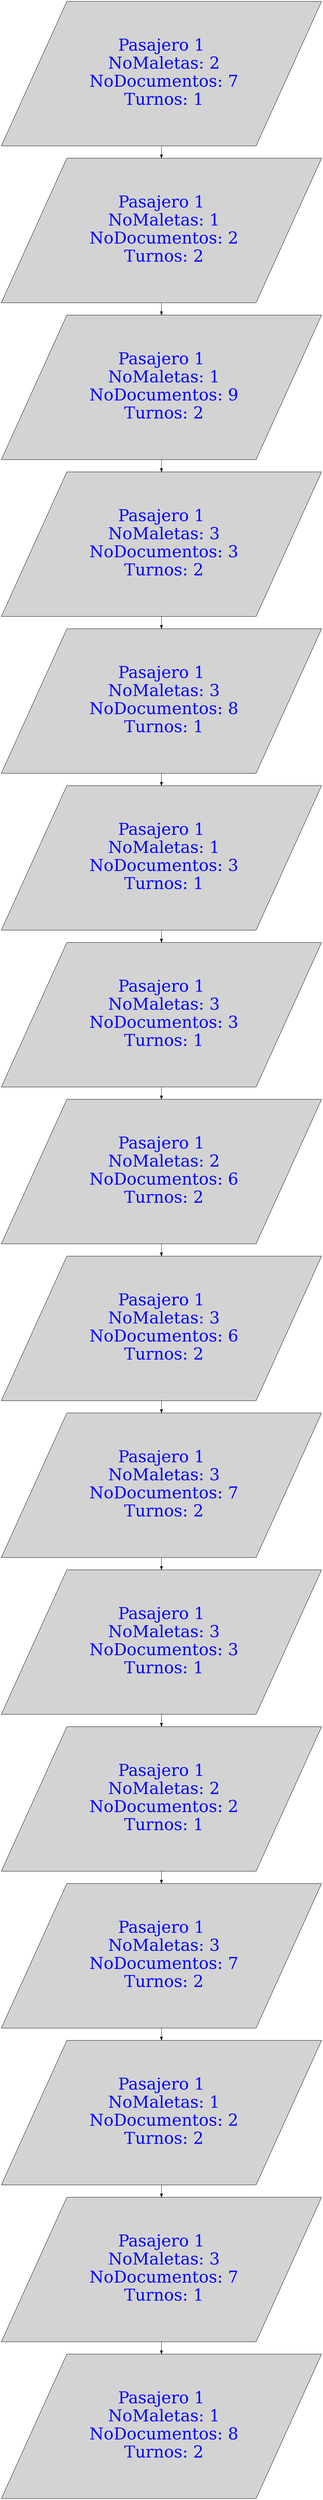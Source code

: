 digraph ListaEnlazadaSimple {
rankdir=UD
node [margin=0 fontcolor=blue fontsize=48 width=0.3 shape=parallelogram style=filled]
nodo1524929006[label="Pasajero 1
 NoMaletas: 2
 NoDocumentos: 7
 Turnos: 1"];
nodo2100231258[label="Pasajero 1
 NoMaletas: 1
 NoDocumentos: 2
 Turnos: 2"];
nodo1524929006->nodo2100231258;
nodo1788797425[label="Pasajero 1
 NoMaletas: 1
 NoDocumentos: 9
 Turnos: 2"];
nodo2100231258->nodo1788797425;
nodo948631113[label="Pasajero 1
 NoMaletas: 3
 NoDocumentos: 3
 Turnos: 2"];
nodo1788797425->nodo948631113;
nodo1950552391[label="Pasajero 1
 NoMaletas: 3
 NoDocumentos: 8
 Turnos: 1"];
nodo948631113->nodo1950552391;
nodo1561162155[label="Pasajero 1
 NoMaletas: 1
 NoDocumentos: 3
 Turnos: 1"];
nodo1950552391->nodo1561162155;
nodo702302510[label="Pasajero 1
 NoMaletas: 3
 NoDocumentos: 3
 Turnos: 1"];
nodo1561162155->nodo702302510;
nodo1629103276[label="Pasajero 1
 NoMaletas: 2
 NoDocumentos: 6
 Turnos: 2"];
nodo702302510->nodo1629103276;
nodo1822076892[label="Pasajero 1
 NoMaletas: 3
 NoDocumentos: 6
 Turnos: 2"];
nodo1629103276->nodo1822076892;
nodo2105831155[label="Pasajero 1
 NoMaletas: 3
 NoDocumentos: 7
 Turnos: 2"];
nodo1822076892->nodo2105831155;
nodo452206358[label="Pasajero 1
 NoMaletas: 3
 NoDocumentos: 3
 Turnos: 1"];
nodo2105831155->nodo452206358;
nodo911731688[label="Pasajero 1
 NoMaletas: 2
 NoDocumentos: 2
 Turnos: 1"];
nodo452206358->nodo911731688;
nodo1306898838[label="Pasajero 1
 NoMaletas: 3
 NoDocumentos: 7
 Turnos: 2"];
nodo911731688->nodo1306898838;
nodo877700137[label="Pasajero 1
 NoMaletas: 1
 NoDocumentos: 2
 Turnos: 2"];
nodo1306898838->nodo877700137;
nodo1450735254[label="Pasajero 1
 NoMaletas: 3
 NoDocumentos: 7
 Turnos: 1"];
nodo877700137->nodo1450735254;
nodo1650887751[label="Pasajero 1
 NoMaletas: 1
 NoDocumentos: 8
 Turnos: 2"];
nodo1450735254->nodo1650887751;

} 

